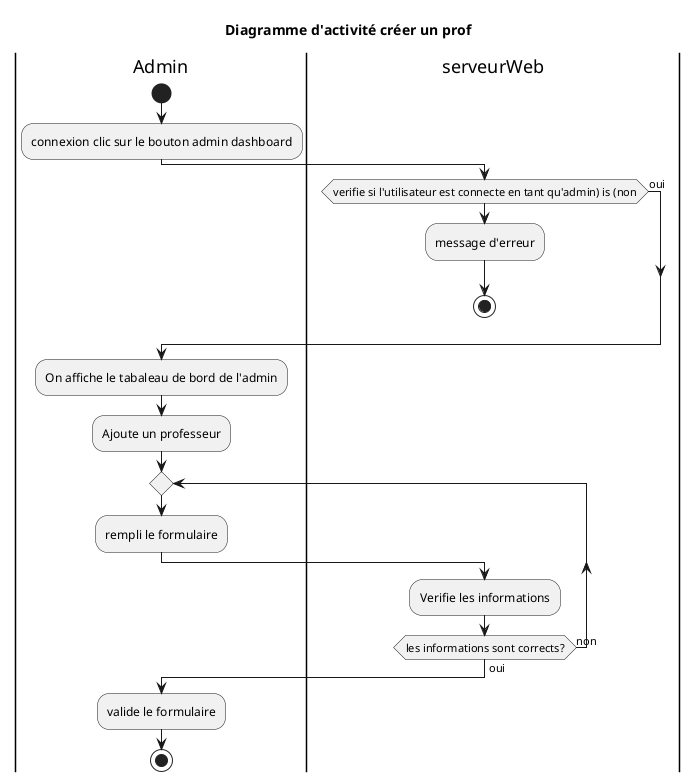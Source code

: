 @startuml activité prof
Title "Diagramme d'activité créer un prof"
|Admin|
start
:connexion clic sur le bouton admin dashboard;
|serveurWeb|
if (verifie si l'utilisateur est connecte en tant qu'admin) is (non) then (oui)
else
:message d'erreur;
stop
endif
|Admin|
:On affiche le tabaleau de bord de l'admin;
:Ajoute un professeur;
repeat
:rempli le formulaire;
|serveurWeb|
:Verifie les informations;
repeat while (les informations sont corrects?) is (non) not (oui)
|Admin|
:valide le formulaire;
stop
@enduml